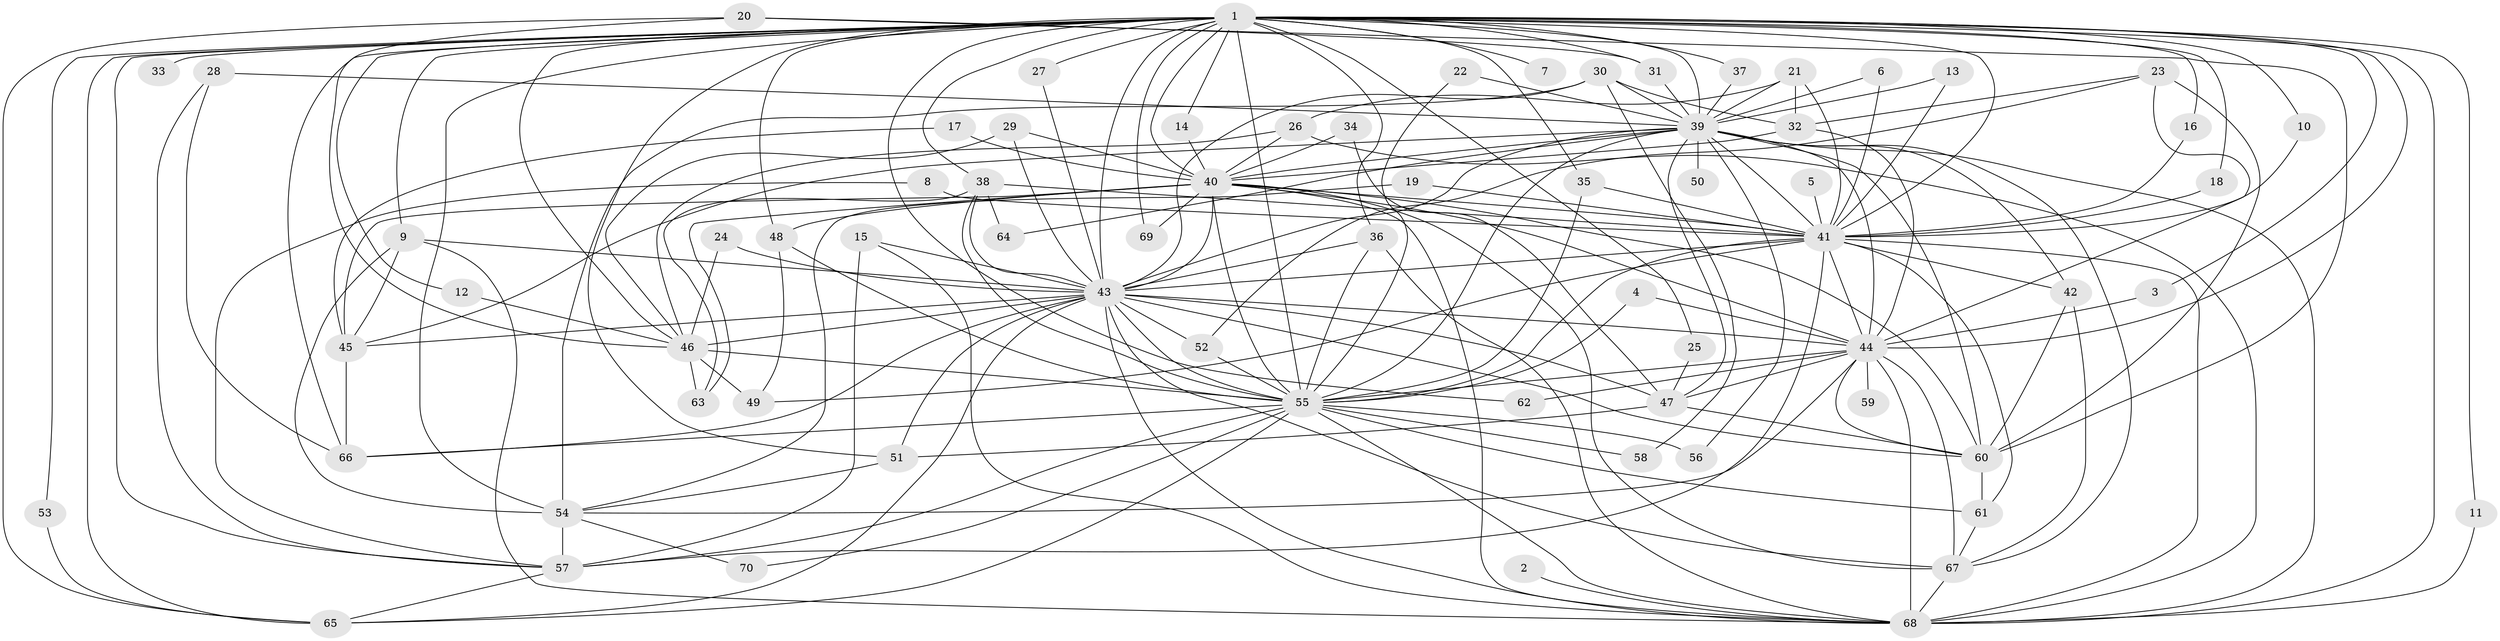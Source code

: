 // original degree distribution, {29: 0.014388489208633094, 25: 0.014388489208633094, 16: 0.007194244604316547, 19: 0.007194244604316547, 21: 0.007194244604316547, 26: 0.007194244604316547, 28: 0.007194244604316547, 23: 0.007194244604316547, 3: 0.22302158273381295, 5: 0.05755395683453238, 6: 0.02158273381294964, 2: 0.5323741007194245, 10: 0.007194244604316547, 8: 0.014388489208633094, 4: 0.07194244604316546}
// Generated by graph-tools (version 1.1) at 2025/25/03/09/25 03:25:43]
// undirected, 70 vertices, 190 edges
graph export_dot {
graph [start="1"]
  node [color=gray90,style=filled];
  1;
  2;
  3;
  4;
  5;
  6;
  7;
  8;
  9;
  10;
  11;
  12;
  13;
  14;
  15;
  16;
  17;
  18;
  19;
  20;
  21;
  22;
  23;
  24;
  25;
  26;
  27;
  28;
  29;
  30;
  31;
  32;
  33;
  34;
  35;
  36;
  37;
  38;
  39;
  40;
  41;
  42;
  43;
  44;
  45;
  46;
  47;
  48;
  49;
  50;
  51;
  52;
  53;
  54;
  55;
  56;
  57;
  58;
  59;
  60;
  61;
  62;
  63;
  64;
  65;
  66;
  67;
  68;
  69;
  70;
  1 -- 3 [weight=1.0];
  1 -- 7 [weight=2.0];
  1 -- 9 [weight=1.0];
  1 -- 10 [weight=1.0];
  1 -- 11 [weight=1.0];
  1 -- 12 [weight=1.0];
  1 -- 14 [weight=1.0];
  1 -- 16 [weight=1.0];
  1 -- 18 [weight=1.0];
  1 -- 25 [weight=1.0];
  1 -- 27 [weight=2.0];
  1 -- 31 [weight=1.0];
  1 -- 33 [weight=2.0];
  1 -- 35 [weight=1.0];
  1 -- 36 [weight=1.0];
  1 -- 37 [weight=1.0];
  1 -- 38 [weight=1.0];
  1 -- 39 [weight=4.0];
  1 -- 40 [weight=2.0];
  1 -- 41 [weight=2.0];
  1 -- 43 [weight=2.0];
  1 -- 44 [weight=2.0];
  1 -- 46 [weight=1.0];
  1 -- 48 [weight=2.0];
  1 -- 51 [weight=1.0];
  1 -- 53 [weight=1.0];
  1 -- 54 [weight=3.0];
  1 -- 55 [weight=3.0];
  1 -- 57 [weight=1.0];
  1 -- 62 [weight=2.0];
  1 -- 65 [weight=1.0];
  1 -- 66 [weight=1.0];
  1 -- 68 [weight=3.0];
  1 -- 69 [weight=1.0];
  2 -- 68 [weight=1.0];
  3 -- 44 [weight=1.0];
  4 -- 44 [weight=1.0];
  4 -- 55 [weight=1.0];
  5 -- 41 [weight=1.0];
  6 -- 39 [weight=1.0];
  6 -- 41 [weight=1.0];
  8 -- 41 [weight=1.0];
  8 -- 57 [weight=1.0];
  9 -- 43 [weight=1.0];
  9 -- 45 [weight=1.0];
  9 -- 54 [weight=1.0];
  9 -- 68 [weight=1.0];
  10 -- 41 [weight=1.0];
  11 -- 68 [weight=1.0];
  12 -- 46 [weight=1.0];
  13 -- 39 [weight=1.0];
  13 -- 41 [weight=1.0];
  14 -- 40 [weight=1.0];
  15 -- 43 [weight=1.0];
  15 -- 57 [weight=1.0];
  15 -- 68 [weight=1.0];
  16 -- 41 [weight=1.0];
  17 -- 40 [weight=1.0];
  17 -- 45 [weight=1.0];
  18 -- 41 [weight=1.0];
  19 -- 41 [weight=1.0];
  19 -- 54 [weight=1.0];
  20 -- 31 [weight=1.0];
  20 -- 46 [weight=1.0];
  20 -- 60 [weight=1.0];
  20 -- 65 [weight=1.0];
  21 -- 26 [weight=1.0];
  21 -- 32 [weight=1.0];
  21 -- 39 [weight=1.0];
  21 -- 41 [weight=1.0];
  22 -- 39 [weight=1.0];
  22 -- 55 [weight=1.0];
  23 -- 32 [weight=1.0];
  23 -- 44 [weight=1.0];
  23 -- 52 [weight=1.0];
  23 -- 60 [weight=1.0];
  24 -- 43 [weight=1.0];
  24 -- 46 [weight=1.0];
  25 -- 47 [weight=1.0];
  26 -- 40 [weight=1.0];
  26 -- 46 [weight=1.0];
  26 -- 68 [weight=1.0];
  27 -- 43 [weight=1.0];
  28 -- 39 [weight=1.0];
  28 -- 57 [weight=1.0];
  28 -- 66 [weight=1.0];
  29 -- 40 [weight=1.0];
  29 -- 43 [weight=1.0];
  29 -- 46 [weight=1.0];
  30 -- 32 [weight=1.0];
  30 -- 39 [weight=1.0];
  30 -- 43 [weight=1.0];
  30 -- 54 [weight=1.0];
  30 -- 58 [weight=1.0];
  31 -- 39 [weight=2.0];
  32 -- 40 [weight=1.0];
  32 -- 44 [weight=1.0];
  34 -- 40 [weight=2.0];
  34 -- 47 [weight=1.0];
  35 -- 41 [weight=1.0];
  35 -- 55 [weight=1.0];
  36 -- 43 [weight=1.0];
  36 -- 55 [weight=1.0];
  36 -- 68 [weight=1.0];
  37 -- 39 [weight=1.0];
  38 -- 41 [weight=1.0];
  38 -- 43 [weight=1.0];
  38 -- 55 [weight=1.0];
  38 -- 63 [weight=1.0];
  38 -- 64 [weight=1.0];
  39 -- 40 [weight=2.0];
  39 -- 41 [weight=2.0];
  39 -- 42 [weight=1.0];
  39 -- 43 [weight=2.0];
  39 -- 44 [weight=2.0];
  39 -- 45 [weight=1.0];
  39 -- 47 [weight=2.0];
  39 -- 50 [weight=2.0];
  39 -- 55 [weight=3.0];
  39 -- 56 [weight=1.0];
  39 -- 60 [weight=1.0];
  39 -- 64 [weight=1.0];
  39 -- 67 [weight=1.0];
  39 -- 68 [weight=2.0];
  40 -- 41 [weight=1.0];
  40 -- 43 [weight=1.0];
  40 -- 44 [weight=2.0];
  40 -- 45 [weight=2.0];
  40 -- 48 [weight=1.0];
  40 -- 55 [weight=1.0];
  40 -- 60 [weight=1.0];
  40 -- 63 [weight=1.0];
  40 -- 67 [weight=1.0];
  40 -- 68 [weight=2.0];
  40 -- 69 [weight=1.0];
  41 -- 42 [weight=1.0];
  41 -- 43 [weight=2.0];
  41 -- 44 [weight=2.0];
  41 -- 49 [weight=1.0];
  41 -- 55 [weight=2.0];
  41 -- 57 [weight=2.0];
  41 -- 61 [weight=1.0];
  41 -- 68 [weight=1.0];
  42 -- 60 [weight=1.0];
  42 -- 67 [weight=1.0];
  43 -- 44 [weight=1.0];
  43 -- 45 [weight=1.0];
  43 -- 46 [weight=1.0];
  43 -- 47 [weight=2.0];
  43 -- 51 [weight=1.0];
  43 -- 52 [weight=1.0];
  43 -- 55 [weight=1.0];
  43 -- 60 [weight=1.0];
  43 -- 65 [weight=1.0];
  43 -- 66 [weight=1.0];
  43 -- 67 [weight=1.0];
  43 -- 68 [weight=2.0];
  44 -- 47 [weight=1.0];
  44 -- 54 [weight=1.0];
  44 -- 55 [weight=1.0];
  44 -- 59 [weight=1.0];
  44 -- 60 [weight=1.0];
  44 -- 62 [weight=1.0];
  44 -- 67 [weight=1.0];
  44 -- 68 [weight=1.0];
  45 -- 66 [weight=1.0];
  46 -- 49 [weight=1.0];
  46 -- 55 [weight=1.0];
  46 -- 63 [weight=1.0];
  47 -- 51 [weight=1.0];
  47 -- 60 [weight=1.0];
  48 -- 49 [weight=1.0];
  48 -- 55 [weight=1.0];
  51 -- 54 [weight=1.0];
  52 -- 55 [weight=2.0];
  53 -- 65 [weight=1.0];
  54 -- 57 [weight=1.0];
  54 -- 70 [weight=1.0];
  55 -- 56 [weight=1.0];
  55 -- 57 [weight=1.0];
  55 -- 58 [weight=1.0];
  55 -- 61 [weight=1.0];
  55 -- 65 [weight=1.0];
  55 -- 66 [weight=1.0];
  55 -- 68 [weight=1.0];
  55 -- 70 [weight=1.0];
  57 -- 65 [weight=1.0];
  60 -- 61 [weight=1.0];
  61 -- 67 [weight=1.0];
  67 -- 68 [weight=1.0];
}
